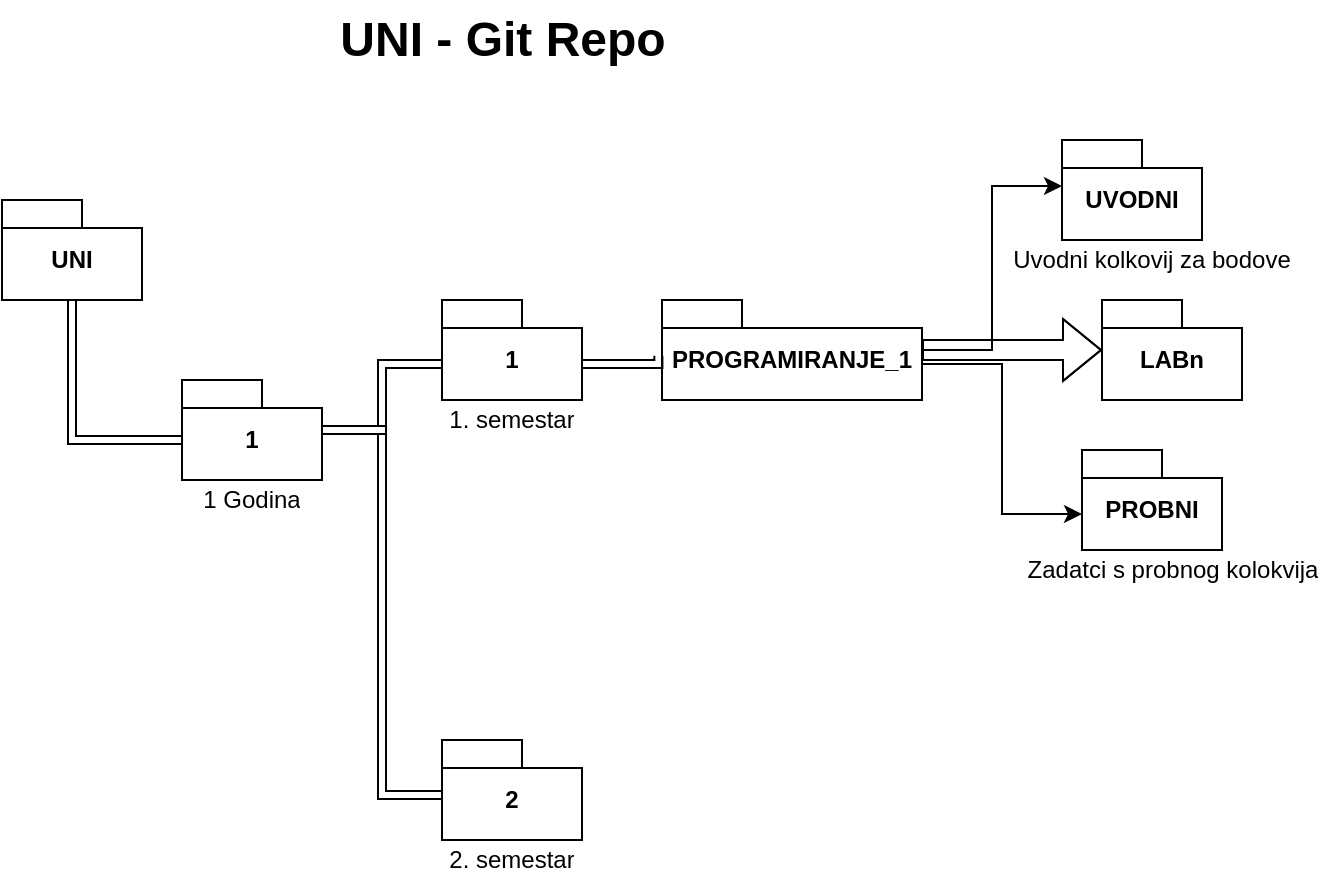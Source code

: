<mxfile version="24.8.4">
  <diagram name="Page-1" id="lxyqCasbnnBJkQrmKzKt">
    <mxGraphModel dx="819" dy="415" grid="1" gridSize="10" guides="1" tooltips="1" connect="1" arrows="1" fold="1" page="1" pageScale="1" pageWidth="850" pageHeight="1100" math="0" shadow="0">
      <root>
        <mxCell id="0" />
        <mxCell id="1" parent="0" />
        <mxCell id="FlsDOQI6MNMUNGMp7xSB-3" style="edgeStyle=elbowEdgeStyle;rounded=0;orthogonalLoop=1;jettySize=auto;html=1;entryX=0;entryY=0.75;entryDx=0;entryDy=0;shape=link;" parent="1" edge="1">
          <mxGeometry relative="1" as="geometry">
            <mxPoint x="145" y="150" as="sourcePoint" />
            <mxPoint x="200" y="220" as="targetPoint" />
            <Array as="points">
              <mxPoint x="145" y="220" />
            </Array>
          </mxGeometry>
        </mxCell>
        <mxCell id="FlsDOQI6MNMUNGMp7xSB-4" value="UNI" style="shape=folder;fontStyle=1;spacingTop=10;tabWidth=40;tabHeight=14;tabPosition=left;html=1;whiteSpace=wrap;" parent="1" vertex="1">
          <mxGeometry x="110" y="100" width="70" height="50" as="geometry" />
        </mxCell>
        <mxCell id="FlsDOQI6MNMUNGMp7xSB-6" value="1" style="shape=folder;fontStyle=1;spacingTop=10;tabWidth=40;tabHeight=14;tabPosition=left;html=1;whiteSpace=wrap;" parent="1" vertex="1">
          <mxGeometry x="200" y="190" width="70" height="50" as="geometry" />
        </mxCell>
        <UserObject label="1 Godina" placeholders="1" name="Variable" id="FlsDOQI6MNMUNGMp7xSB-7">
          <mxCell style="text;html=1;strokeColor=none;fillColor=none;align=center;verticalAlign=middle;whiteSpace=wrap;overflow=hidden;" parent="1" vertex="1">
            <mxGeometry x="195" y="240" width="80" height="20" as="geometry" />
          </mxCell>
        </UserObject>
        <mxCell id="FlsDOQI6MNMUNGMp7xSB-8" value="1" style="shape=folder;fontStyle=1;spacingTop=10;tabWidth=40;tabHeight=14;tabPosition=left;html=1;whiteSpace=wrap;" parent="1" vertex="1">
          <mxGeometry x="330" y="150" width="70" height="50" as="geometry" />
        </mxCell>
        <mxCell id="FlsDOQI6MNMUNGMp7xSB-9" value="2" style="shape=folder;fontStyle=1;spacingTop=10;tabWidth=40;tabHeight=14;tabPosition=left;html=1;whiteSpace=wrap;" parent="1" vertex="1">
          <mxGeometry x="330" y="370" width="70" height="50" as="geometry" />
        </mxCell>
        <mxCell id="FlsDOQI6MNMUNGMp7xSB-10" style="edgeStyle=elbowEdgeStyle;shape=link;rounded=0;orthogonalLoop=1;jettySize=auto;html=1;entryX=0;entryY=0;entryDx=0;entryDy=32;entryPerimeter=0;" parent="1" source="FlsDOQI6MNMUNGMp7xSB-6" target="FlsDOQI6MNMUNGMp7xSB-8" edge="1">
          <mxGeometry relative="1" as="geometry" />
        </mxCell>
        <mxCell id="FlsDOQI6MNMUNGMp7xSB-11" style="edgeStyle=elbowEdgeStyle;shape=link;rounded=0;orthogonalLoop=1;jettySize=auto;html=1;entryX=-0.002;entryY=0.549;entryDx=0;entryDy=0;entryPerimeter=0;" parent="1" source="FlsDOQI6MNMUNGMp7xSB-6" target="FlsDOQI6MNMUNGMp7xSB-9" edge="1">
          <mxGeometry relative="1" as="geometry" />
        </mxCell>
        <mxCell id="FlsDOQI6MNMUNGMp7xSB-12" value="UNI - Git Repo" style="text;strokeColor=none;fillColor=none;html=1;fontSize=24;fontStyle=1;verticalAlign=middle;align=center;" parent="1" vertex="1">
          <mxGeometry x="310" width="100" height="40" as="geometry" />
        </mxCell>
        <mxCell id="FlsDOQI6MNMUNGMp7xSB-16" style="edgeStyle=elbowEdgeStyle;shape=flexArrow;rounded=0;orthogonalLoop=1;jettySize=auto;html=1;" parent="1" source="FlsDOQI6MNMUNGMp7xSB-13" target="FlsDOQI6MNMUNGMp7xSB-15" edge="1">
          <mxGeometry relative="1" as="geometry" />
        </mxCell>
        <mxCell id="FlsDOQI6MNMUNGMp7xSB-13" value="PROGRAMIRANJE_1" style="shape=folder;fontStyle=1;spacingTop=10;tabWidth=40;tabHeight=14;tabPosition=left;html=1;whiteSpace=wrap;" parent="1" vertex="1">
          <mxGeometry x="440" y="150" width="130" height="50" as="geometry" />
        </mxCell>
        <mxCell id="FlsDOQI6MNMUNGMp7xSB-14" style="shape=link;rounded=0;orthogonalLoop=1;jettySize=auto;html=1;entryX=-0.014;entryY=0.557;entryDx=0;entryDy=0;entryPerimeter=0;edgeStyle=orthogonalEdgeStyle;elbow=vertical;" parent="1" target="FlsDOQI6MNMUNGMp7xSB-13" edge="1">
          <mxGeometry relative="1" as="geometry">
            <mxPoint x="400" y="182" as="sourcePoint" />
          </mxGeometry>
        </mxCell>
        <mxCell id="FlsDOQI6MNMUNGMp7xSB-15" value="LABn" style="shape=folder;fontStyle=1;spacingTop=10;tabWidth=40;tabHeight=14;tabPosition=left;html=1;whiteSpace=wrap;" parent="1" vertex="1">
          <mxGeometry x="660" y="150" width="70" height="50" as="geometry" />
        </mxCell>
        <UserObject label="1. semestar" placeholders="1" name="Variable" id="FlsDOQI6MNMUNGMp7xSB-18">
          <mxCell style="text;html=1;strokeColor=none;fillColor=none;align=center;verticalAlign=middle;whiteSpace=wrap;overflow=hidden;" parent="1" vertex="1">
            <mxGeometry x="325" y="200" width="80" height="20" as="geometry" />
          </mxCell>
        </UserObject>
        <UserObject label="2. semestar" placeholders="1" name="Variable" id="FlsDOQI6MNMUNGMp7xSB-19">
          <mxCell style="text;html=1;strokeColor=none;fillColor=none;align=center;verticalAlign=middle;whiteSpace=wrap;overflow=hidden;" parent="1" vertex="1">
            <mxGeometry x="325" y="420" width="80" height="20" as="geometry" />
          </mxCell>
        </UserObject>
        <mxCell id="ZjXA3F8AWVSmfyhGk5bW-1" value="UVODNI" style="shape=folder;fontStyle=1;spacingTop=10;tabWidth=40;tabHeight=14;tabPosition=left;html=1;whiteSpace=wrap;" parent="1" vertex="1">
          <mxGeometry x="640" y="70" width="70" height="50" as="geometry" />
        </mxCell>
        <mxCell id="ZjXA3F8AWVSmfyhGk5bW-3" style="edgeStyle=orthogonalEdgeStyle;rounded=0;orthogonalLoop=1;jettySize=auto;html=1;entryX=0;entryY=0;entryDx=0;entryDy=23;entryPerimeter=0;" parent="1" source="FlsDOQI6MNMUNGMp7xSB-13" target="ZjXA3F8AWVSmfyhGk5bW-1" edge="1">
          <mxGeometry relative="1" as="geometry" />
        </mxCell>
        <mxCell id="8aXWGeNPQAfPYV7SqJaf-1" value="PROBNI" style="shape=folder;fontStyle=1;spacingTop=10;tabWidth=40;tabHeight=14;tabPosition=left;html=1;whiteSpace=wrap;" vertex="1" parent="1">
          <mxGeometry x="650" y="225" width="70" height="50" as="geometry" />
        </mxCell>
        <mxCell id="8aXWGeNPQAfPYV7SqJaf-2" style="edgeStyle=orthogonalEdgeStyle;rounded=0;orthogonalLoop=1;jettySize=auto;html=1;exitX=0;exitY=0;exitDx=130;exitDy=32;exitPerimeter=0;entryX=0;entryY=0;entryDx=0;entryDy=32;entryPerimeter=0;" edge="1" parent="1" source="FlsDOQI6MNMUNGMp7xSB-13" target="8aXWGeNPQAfPYV7SqJaf-1">
          <mxGeometry relative="1" as="geometry" />
        </mxCell>
        <UserObject label="Uvodni kolkovij za bodove" placeholders="1" name="Variable" id="8aXWGeNPQAfPYV7SqJaf-3">
          <mxCell style="text;html=1;strokeColor=none;fillColor=none;align=center;verticalAlign=middle;whiteSpace=wrap;overflow=hidden;" vertex="1" parent="1">
            <mxGeometry x="610" y="120" width="150" height="20" as="geometry" />
          </mxCell>
        </UserObject>
        <UserObject label="Zadatci s probnog kolokvija" placeholders="1" name="Variable" id="8aXWGeNPQAfPYV7SqJaf-4">
          <mxCell style="text;html=1;strokeColor=none;fillColor=none;align=center;verticalAlign=middle;whiteSpace=wrap;overflow=hidden;" vertex="1" parent="1">
            <mxGeometry x="617.5" y="275" width="155" height="20" as="geometry" />
          </mxCell>
        </UserObject>
      </root>
    </mxGraphModel>
  </diagram>
</mxfile>
